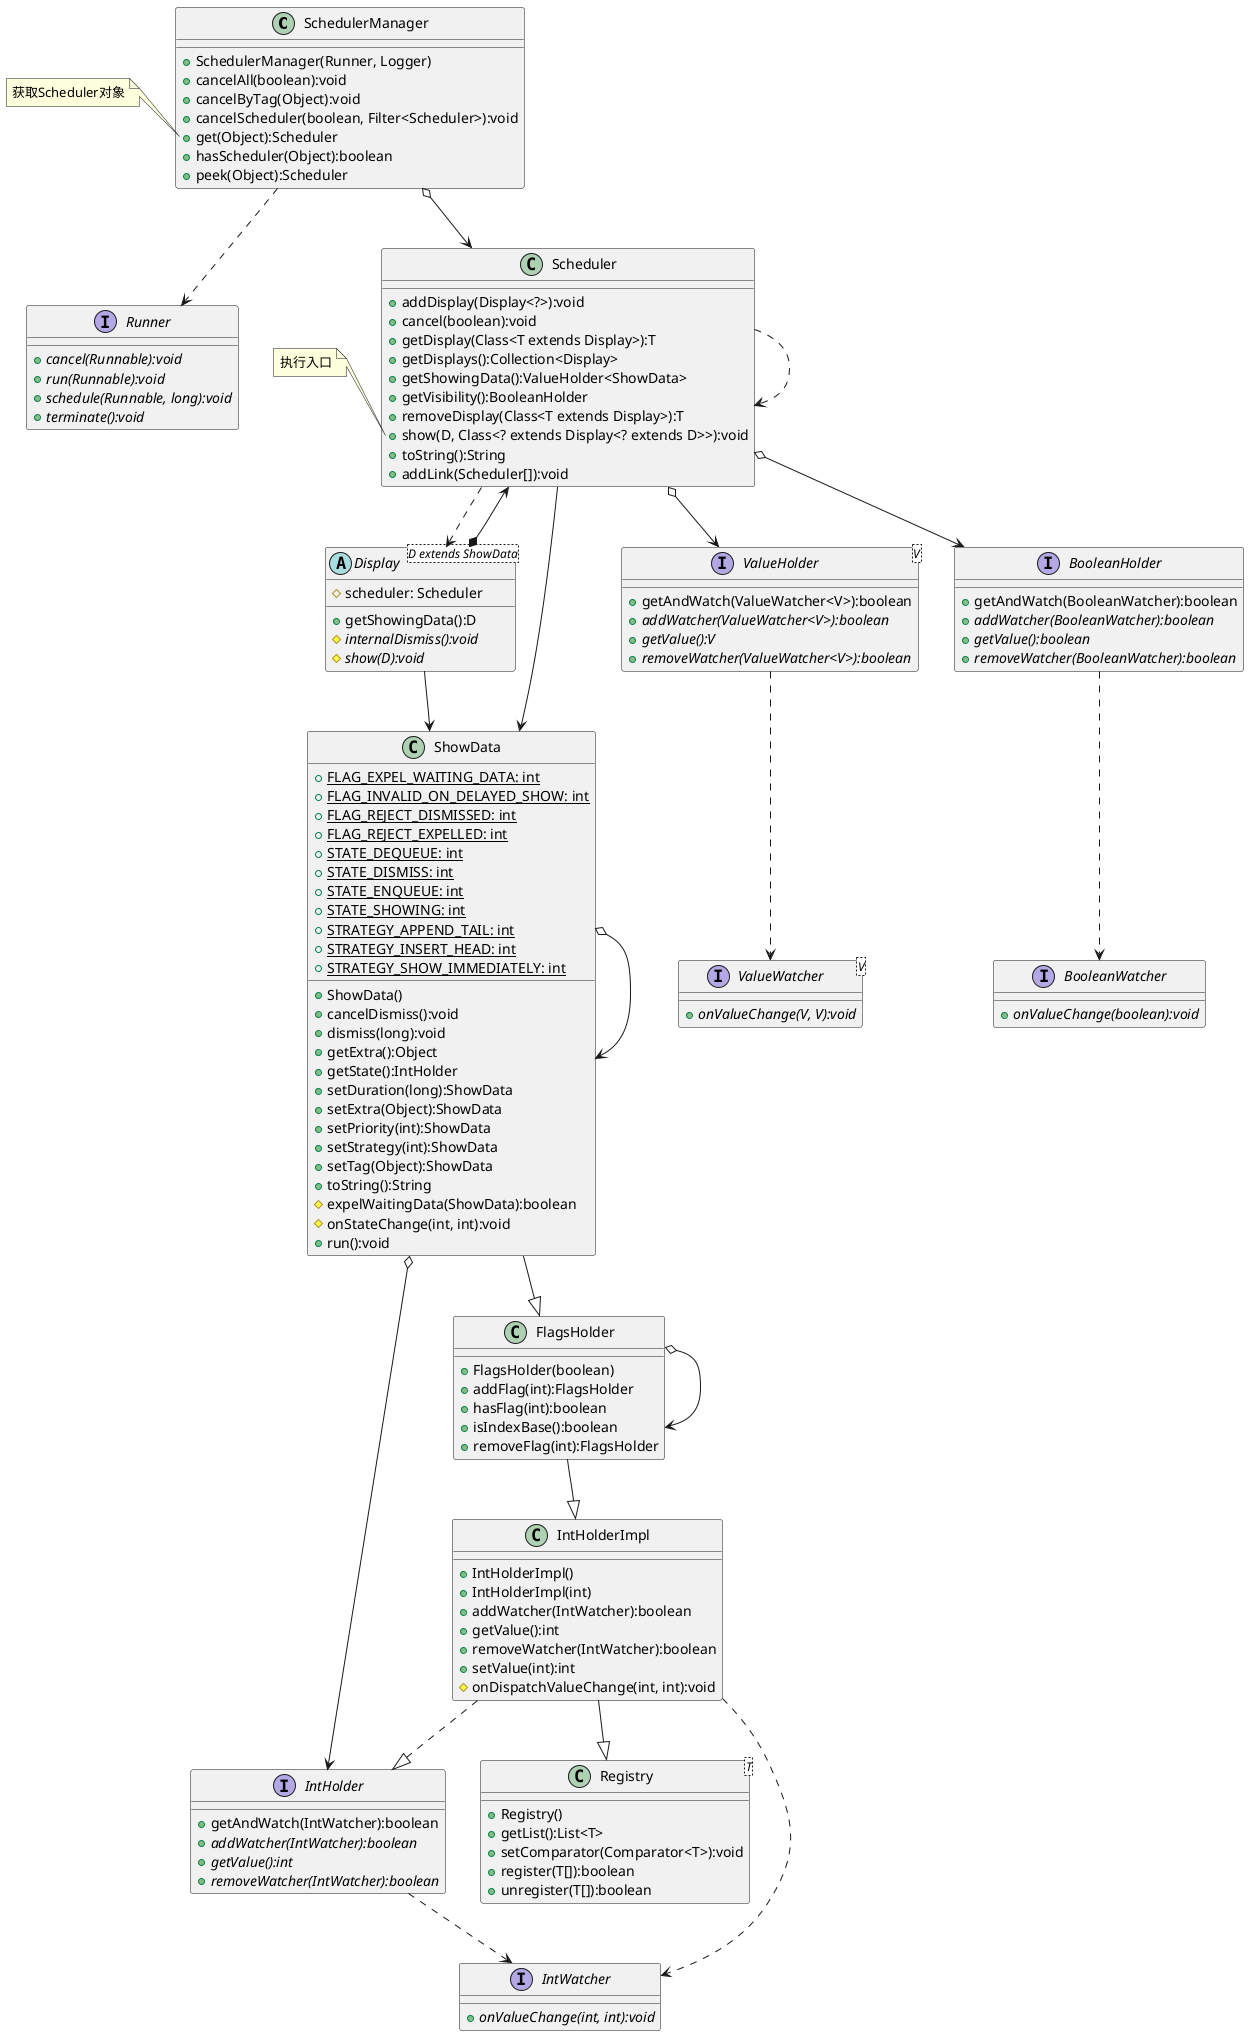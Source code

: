 18:24:10: Executing task ':ClassDiagramBuilder.main()'...


> Task :compileJava
注: 某些输入文件使用了未经检查或不安全的操作。
注: 有关详细信息, 请使用 -Xlint:unchecked 重新编译。

> Task :processResources NO-SOURCE
> Task :classes

> Task :ClassDiagramBuilder.main()
@startuml
'https://plantuml.com/class-diagram

class SchedulerManager {
+SchedulerManager(Runner, Logger)
+cancelAll(boolean):void
+cancelByTag(Object):void
+cancelScheduler(boolean, Filter<Scheduler>):void
+get(Object):Scheduler
+hasScheduler(Object):boolean
+peek(Object):Scheduler
}
note left of SchedulerManager::"get(Objec"
获取Scheduler对象
end note
SchedulerManager ..> Runner
SchedulerManager o--> Scheduler

interface Runner {
+{abstract}cancel(Runnable):void
+{abstract}run(Runnable):void
+{abstract}schedule(Runnable, long):void
+{abstract}terminate():void
}

class Scheduler {
+addDisplay(Display<?>):void
+cancel(boolean):void
+getDisplay(Class<T extends Display>):T
+getDisplays():Collection<Display>
+getShowingData():ValueHolder<ShowData>
+getVisibility():BooleanHolder
+removeDisplay(Class<T extends Display>):T
+show(D, Class<? extends Display<? extends D>>):void
+toString():String
+addLink(Scheduler[]):void
}
note left of Scheduler::"show(D, Class<? extends Display<? extends D>"
执行入口
end note
Scheduler ..> Display
Scheduler o--> ValueHolder
Scheduler --> ShowData
Scheduler o--> BooleanHolder
Scheduler ..> Scheduler

abstract class Display<D extends ShowData> {
#scheduler: Scheduler
+getShowingData():D
#{abstract}internalDismiss():void
#{abstract}show(D):void
}
Display --> ShowData
Display *--> Scheduler

class ShowData {
+ShowData()
+{static}FLAG_EXPEL_WAITING_DATA: int
+{static}FLAG_INVALID_ON_DELAYED_SHOW: int
+{static}FLAG_REJECT_DISMISSED: int
+{static}FLAG_REJECT_EXPELLED: int
+{static}STATE_DEQUEUE: int
+{static}STATE_DISMISS: int
+{static}STATE_ENQUEUE: int
+{static}STATE_SHOWING: int
+{static}STRATEGY_APPEND_TAIL: int
+{static}STRATEGY_INSERT_HEAD: int
+{static}STRATEGY_SHOW_IMMEDIATELY: int
+cancelDismiss():void
+dismiss(long):void
+getExtra():Object
+getState():IntHolder
+setDuration(long):ShowData
+setExtra(Object):ShowData
+setPriority(int):ShowData
+setStrategy(int):ShowData
+setTag(Object):ShowData
+toString():String
#expelWaitingData(ShowData):boolean
#onStateChange(int, int):void
+run():void
}
ShowData --|> FlagsHolder
ShowData o--> IntHolder
ShowData o--> ShowData

class FlagsHolder {
+FlagsHolder(boolean)
+addFlag(int):FlagsHolder
+hasFlag(int):boolean
+isIndexBase():boolean
+removeFlag(int):FlagsHolder
}
FlagsHolder --|> IntHolderImpl
FlagsHolder o--> FlagsHolder

class IntHolderImpl {
+IntHolderImpl()
+IntHolderImpl(int)
+addWatcher(IntWatcher):boolean
+getValue():int
+removeWatcher(IntWatcher):boolean
+setValue(int):int
#onDispatchValueChange(int, int):void
}
IntHolderImpl --|> Registry
IntHolderImpl ..|> IntHolder
IntHolderImpl ..> IntWatcher

class Registry<T> {
+Registry()
+getList():List<T>
+setComparator(Comparator<T>):void
+register(T[]):boolean
+unregister(T[]):boolean
}

interface IntHolder {
+getAndWatch(IntWatcher):boolean
+{abstract}addWatcher(IntWatcher):boolean
+{abstract}getValue():int
+{abstract}removeWatcher(IntWatcher):boolean
}
IntHolder ..> IntWatcher

interface IntWatcher {
+{abstract}onValueChange(int, int):void
}

interface ValueHolder<V> {
+getAndWatch(ValueWatcher<V>):boolean
+{abstract}addWatcher(ValueWatcher<V>):boolean
+{abstract}getValue():V
+{abstract}removeWatcher(ValueWatcher<V>):boolean
}
ValueHolder ..> ValueWatcher

interface ValueWatcher<V> {
+{abstract}onValueChange(V, V):void
}

interface BooleanHolder {
+getAndWatch(BooleanWatcher):boolean
+{abstract}addWatcher(BooleanWatcher):boolean
+{abstract}getValue():boolean
+{abstract}removeWatcher(BooleanWatcher):boolean
}
BooleanHolder ..> BooleanWatcher

interface BooleanWatcher {
+{abstract}onValueChange(boolean):void
}
@enduml

BUILD SUCCESSFUL in 0s
2 actionable tasks: 2 executed
18:24:11: Task execution finished ':ClassDiagramBuilder.main()'.
